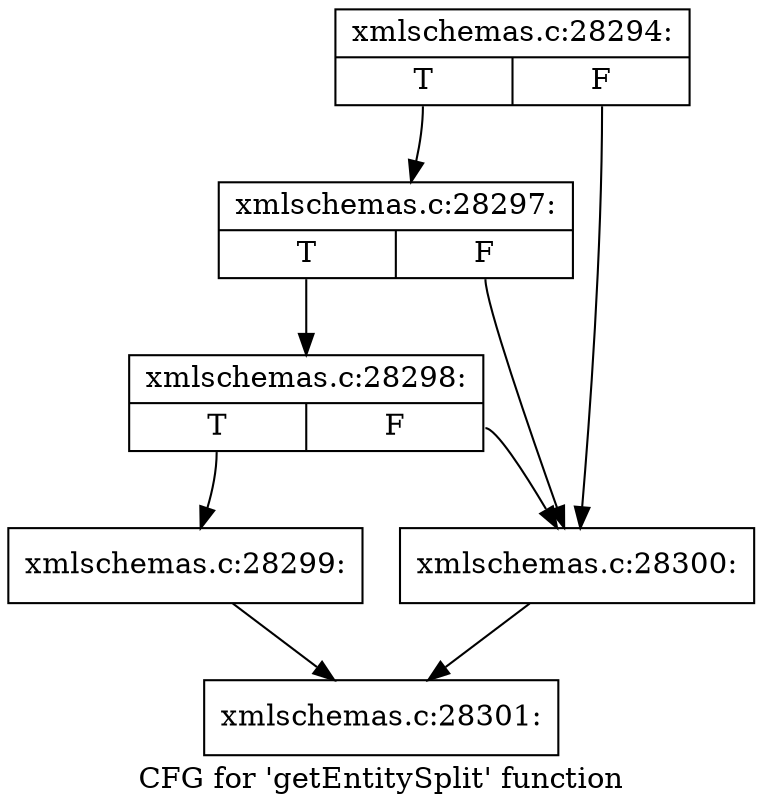 digraph "CFG for 'getEntitySplit' function" {
	label="CFG for 'getEntitySplit' function";

	Node0x56b3030 [shape=record,label="{xmlschemas.c:28294:|{<s0>T|<s1>F}}"];
	Node0x56b3030:s0 -> Node0x56b5ff0;
	Node0x56b3030:s1 -> Node0x56b5f20;
	Node0x56b5ff0 [shape=record,label="{xmlschemas.c:28297:|{<s0>T|<s1>F}}"];
	Node0x56b5ff0:s0 -> Node0x56b5f70;
	Node0x56b5ff0:s1 -> Node0x56b5f20;
	Node0x56b5f70 [shape=record,label="{xmlschemas.c:28298:|{<s0>T|<s1>F}}"];
	Node0x56b5f70:s0 -> Node0x56b5ed0;
	Node0x56b5f70:s1 -> Node0x56b5f20;
	Node0x56b5ed0 [shape=record,label="{xmlschemas.c:28299:}"];
	Node0x56b5ed0 -> Node0x56b5470;
	Node0x56b5f20 [shape=record,label="{xmlschemas.c:28300:}"];
	Node0x56b5f20 -> Node0x56b5470;
	Node0x56b5470 [shape=record,label="{xmlschemas.c:28301:}"];
}
